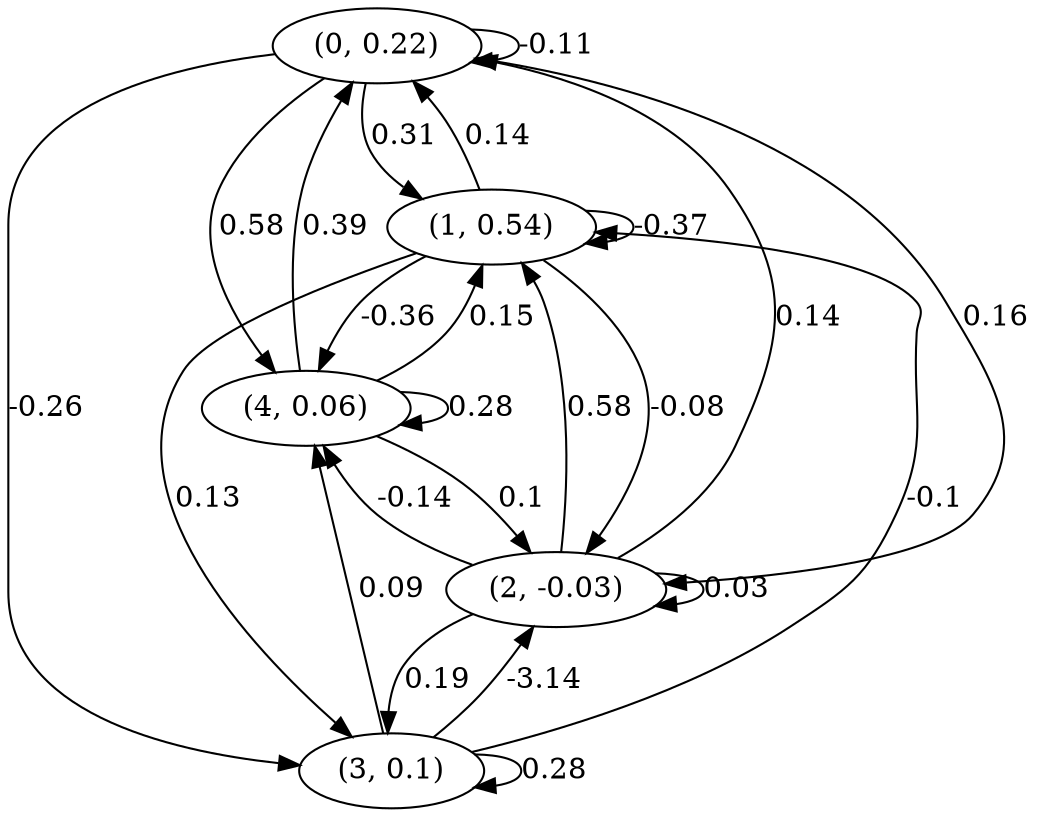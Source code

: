 digraph {
    0 [ label = "(0, 0.22)" ]
    1 [ label = "(1, 0.54)" ]
    2 [ label = "(2, -0.03)" ]
    3 [ label = "(3, 0.1)" ]
    4 [ label = "(4, 0.06)" ]
    0 -> 0 [ label = "-0.11" ]
    1 -> 1 [ label = "-0.37" ]
    2 -> 2 [ label = "0.03" ]
    3 -> 3 [ label = "0.28" ]
    4 -> 4 [ label = "0.28" ]
    1 -> 0 [ label = "0.14" ]
    2 -> 0 [ label = "0.14" ]
    4 -> 0 [ label = "0.39" ]
    0 -> 1 [ label = "0.31" ]
    2 -> 1 [ label = "0.58" ]
    3 -> 1 [ label = "-0.1" ]
    4 -> 1 [ label = "0.15" ]
    0 -> 2 [ label = "0.16" ]
    1 -> 2 [ label = "-0.08" ]
    3 -> 2 [ label = "-3.14" ]
    4 -> 2 [ label = "0.1" ]
    0 -> 3 [ label = "-0.26" ]
    1 -> 3 [ label = "0.13" ]
    2 -> 3 [ label = "0.19" ]
    0 -> 4 [ label = "0.58" ]
    1 -> 4 [ label = "-0.36" ]
    2 -> 4 [ label = "-0.14" ]
    3 -> 4 [ label = "0.09" ]
}

